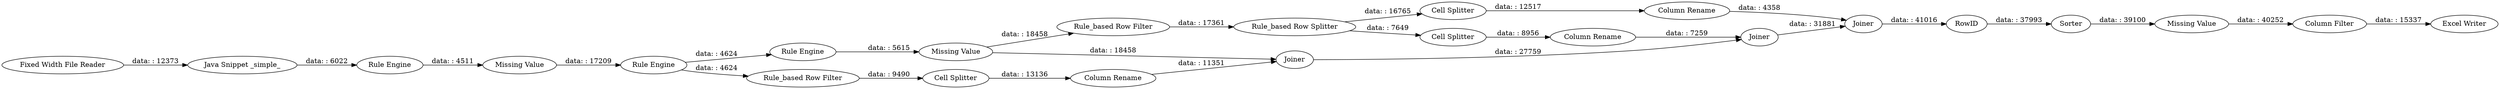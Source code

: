 digraph {
	"3892488344340582340_120" [label="Cell Splitter"]
	"3892488344340582340_103" [label="Java Snippet _simple_"]
	"3892488344340582340_111" [label="Column Rename"]
	"3892488344340582340_104" [label="Missing Value"]
	"3892488344340582340_118" [label="Cell Splitter"]
	"3892488344340582340_110" [label="Cell Splitter"]
	"3892488344340582340_117" [label="Rule_based Row Filter"]
	"3892488344340582340_106" [label="Missing Value"]
	"3892488344340582340_102" [label="Rule Engine"]
	"3892488344340582340_105" [label="Rule Engine"]
	"3892488344340582340_113" [label=Sorter]
	"3892488344340582340_124" [label="Column Filter"]
	"3892488344340582340_109" [label="Rule_based Row Filter"]
	"3892488344340582340_125" [label="Excel Writer"]
	"3892488344340582340_107" [label="Rule Engine"]
	"3892488344340582340_114" [label=RowID]
	"3892488344340582340_115" [label="Missing Value"]
	"3892488344340582340_99" [label="Fixed Width File Reader"]
	"3892488344340582340_112" [label=Joiner]
	"3892488344340582340_122" [label=Joiner]
	"3892488344340582340_123" [label=Joiner]
	"3892488344340582340_121" [label="Column Rename"]
	"3892488344340582340_119" [label="Column Rename"]
	"3892488344340582340_116" [label="Rule_based Row Splitter"]
	"3892488344340582340_123" -> "3892488344340582340_114" [label="data: : 41016"]
	"3892488344340582340_112" -> "3892488344340582340_122" [label="data: : 27759"]
	"3892488344340582340_115" -> "3892488344340582340_124" [label="data: : 40252"]
	"3892488344340582340_102" -> "3892488344340582340_104" [label="data: : 4511"]
	"3892488344340582340_117" -> "3892488344340582340_116" [label="data: : 17361"]
	"3892488344340582340_116" -> "3892488344340582340_120" [label="data: : 16765"]
	"3892488344340582340_109" -> "3892488344340582340_110" [label="data: : 9490"]
	"3892488344340582340_107" -> "3892488344340582340_109" [label="data: : 4624"]
	"3892488344340582340_103" -> "3892488344340582340_102" [label="data: : 6022"]
	"3892488344340582340_118" -> "3892488344340582340_119" [label="data: : 8956"]
	"3892488344340582340_119" -> "3892488344340582340_122" [label="data: : 7259"]
	"3892488344340582340_122" -> "3892488344340582340_123" [label="data: : 31881"]
	"3892488344340582340_124" -> "3892488344340582340_125" [label="data: : 15337"]
	"3892488344340582340_113" -> "3892488344340582340_115" [label="data: : 39100"]
	"3892488344340582340_105" -> "3892488344340582340_106" [label="data: : 5615"]
	"3892488344340582340_110" -> "3892488344340582340_111" [label="data: : 13136"]
	"3892488344340582340_106" -> "3892488344340582340_112" [label="data: : 18458"]
	"3892488344340582340_107" -> "3892488344340582340_105" [label="data: : 4624"]
	"3892488344340582340_106" -> "3892488344340582340_117" [label="data: : 18458"]
	"3892488344340582340_114" -> "3892488344340582340_113" [label="data: : 37993"]
	"3892488344340582340_116" -> "3892488344340582340_118" [label="data: : 7649"]
	"3892488344340582340_121" -> "3892488344340582340_123" [label="data: : 4358"]
	"3892488344340582340_99" -> "3892488344340582340_103" [label="data: : 12373"]
	"3892488344340582340_111" -> "3892488344340582340_112" [label="data: : 11351"]
	"3892488344340582340_120" -> "3892488344340582340_121" [label="data: : 12517"]
	"3892488344340582340_104" -> "3892488344340582340_107" [label="data: : 17209"]
	rankdir=LR
}
